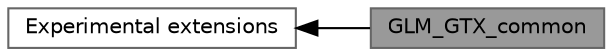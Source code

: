 digraph "GLM_GTX_common"
{
 // LATEX_PDF_SIZE
  bgcolor="transparent";
  edge [fontname=Helvetica,fontsize=10,labelfontname=Helvetica,labelfontsize=10];
  node [fontname=Helvetica,fontsize=10,shape=box,height=0.2,width=0.4];
  rankdir=LR;
  Node2 [id="Node000002",label="Experimental extensions",height=0.2,width=0.4,color="grey40", fillcolor="white", style="filled",URL="$group__gtx.html",tooltip="Experimental features not specified by GLSL specification."];
  Node1 [id="Node000001",label="GLM_GTX_common",height=0.2,width=0.4,color="gray40", fillcolor="grey60", style="filled", fontcolor="black",tooltip="Provide functions to increase the compatibility with Cg and HLSL languages."];
  Node2->Node1 [shape=plaintext, dir="back", style="solid"];
}
